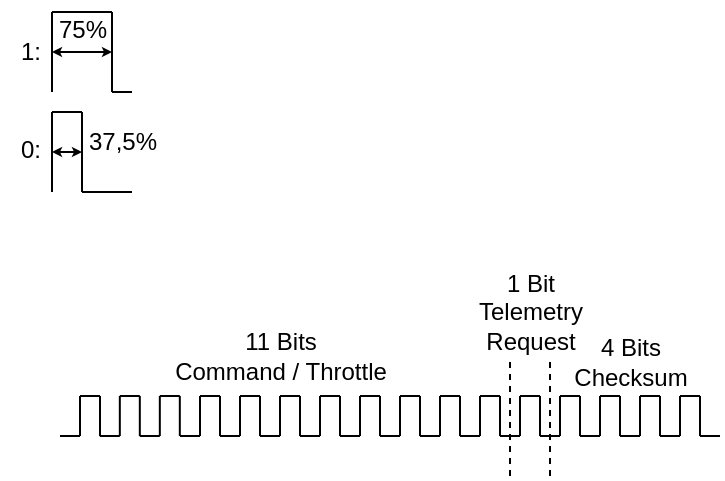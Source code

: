<mxfile version="22.1.18" type="device">
  <diagram name="Seite-1" id="MjS32cdErT_nOe3Wmfs6">
    <mxGraphModel dx="276" dy="145" grid="1" gridSize="10" guides="1" tooltips="1" connect="1" arrows="1" fold="1" page="1" pageScale="1" pageWidth="827" pageHeight="1169" math="0" shadow="0">
      <root>
        <mxCell id="0" />
        <mxCell id="1" parent="0" />
        <mxCell id="pdPbOxNDeSaX1vosYQbB-1" value="" style="endArrow=none;html=1;rounded=0;" edge="1" parent="1">
          <mxGeometry width="50" height="50" relative="1" as="geometry">
            <mxPoint x="80" y="360" as="sourcePoint" />
            <mxPoint x="80" y="320" as="targetPoint" />
          </mxGeometry>
        </mxCell>
        <mxCell id="pdPbOxNDeSaX1vosYQbB-2" value="" style="endArrow=none;html=1;rounded=0;" edge="1" parent="1">
          <mxGeometry width="50" height="50" relative="1" as="geometry">
            <mxPoint x="110" y="320" as="sourcePoint" />
            <mxPoint x="80" y="320" as="targetPoint" />
          </mxGeometry>
        </mxCell>
        <mxCell id="pdPbOxNDeSaX1vosYQbB-3" value="" style="endArrow=none;html=1;rounded=0;" edge="1" parent="1">
          <mxGeometry width="50" height="50" relative="1" as="geometry">
            <mxPoint x="120" y="360" as="sourcePoint" />
            <mxPoint x="110" y="360" as="targetPoint" />
          </mxGeometry>
        </mxCell>
        <mxCell id="pdPbOxNDeSaX1vosYQbB-4" value="" style="endArrow=none;html=1;rounded=0;" edge="1" parent="1">
          <mxGeometry width="50" height="50" relative="1" as="geometry">
            <mxPoint x="110" y="360" as="sourcePoint" />
            <mxPoint x="110" y="320" as="targetPoint" />
          </mxGeometry>
        </mxCell>
        <mxCell id="pdPbOxNDeSaX1vosYQbB-9" value="" style="endArrow=none;html=1;rounded=0;" edge="1" parent="1">
          <mxGeometry width="50" height="50" relative="1" as="geometry">
            <mxPoint x="80" y="410" as="sourcePoint" />
            <mxPoint x="80" y="370" as="targetPoint" />
          </mxGeometry>
        </mxCell>
        <mxCell id="pdPbOxNDeSaX1vosYQbB-10" value="" style="endArrow=none;html=1;rounded=0;" edge="1" parent="1">
          <mxGeometry width="50" height="50" relative="1" as="geometry">
            <mxPoint x="95" y="370" as="sourcePoint" />
            <mxPoint x="80" y="370" as="targetPoint" />
          </mxGeometry>
        </mxCell>
        <mxCell id="pdPbOxNDeSaX1vosYQbB-11" value="" style="endArrow=none;html=1;rounded=0;" edge="1" parent="1">
          <mxGeometry width="50" height="50" relative="1" as="geometry">
            <mxPoint x="120" y="410" as="sourcePoint" />
            <mxPoint x="95" y="410" as="targetPoint" />
          </mxGeometry>
        </mxCell>
        <mxCell id="pdPbOxNDeSaX1vosYQbB-12" value="" style="endArrow=none;html=1;rounded=0;" edge="1" parent="1">
          <mxGeometry width="50" height="50" relative="1" as="geometry">
            <mxPoint x="95" y="410" as="sourcePoint" />
            <mxPoint x="95" y="370" as="targetPoint" />
          </mxGeometry>
        </mxCell>
        <mxCell id="pdPbOxNDeSaX1vosYQbB-19" value="75%" style="text;html=1;align=center;verticalAlign=middle;resizable=0;points=[];autosize=1;strokeColor=none;fillColor=none;" vertex="1" parent="1">
          <mxGeometry x="70" y="314" width="50" height="30" as="geometry" />
        </mxCell>
        <mxCell id="pdPbOxNDeSaX1vosYQbB-18" value="" style="endArrow=classic;startArrow=classic;html=1;rounded=0;startSize=2;endSize=2;" edge="1" parent="1">
          <mxGeometry width="50" height="50" relative="1" as="geometry">
            <mxPoint x="80" y="340" as="sourcePoint" />
            <mxPoint x="110" y="340" as="targetPoint" />
          </mxGeometry>
        </mxCell>
        <mxCell id="pdPbOxNDeSaX1vosYQbB-20" value="37,5%" style="text;html=1;align=center;verticalAlign=middle;resizable=0;points=[];autosize=1;strokeColor=none;fillColor=none;" vertex="1" parent="1">
          <mxGeometry x="90" y="370" width="50" height="30" as="geometry" />
        </mxCell>
        <mxCell id="pdPbOxNDeSaX1vosYQbB-21" value="" style="endArrow=classic;startArrow=classic;html=1;rounded=0;startSize=2;endSize=2;" edge="1" parent="1">
          <mxGeometry width="50" height="50" relative="1" as="geometry">
            <mxPoint x="80" y="390" as="sourcePoint" />
            <mxPoint x="95" y="390" as="targetPoint" />
          </mxGeometry>
        </mxCell>
        <mxCell id="pdPbOxNDeSaX1vosYQbB-41" value="" style="endArrow=none;html=1;rounded=0;" edge="1" parent="1">
          <mxGeometry width="50" height="50" relative="1" as="geometry">
            <mxPoint x="84" y="532" as="sourcePoint" />
            <mxPoint x="94" y="532" as="targetPoint" />
          </mxGeometry>
        </mxCell>
        <mxCell id="pdPbOxNDeSaX1vosYQbB-43" value="" style="endArrow=none;html=1;rounded=0;" edge="1" parent="1">
          <mxGeometry width="50" height="50" relative="1" as="geometry">
            <mxPoint x="94" y="512" as="sourcePoint" />
            <mxPoint x="104" y="512" as="targetPoint" />
          </mxGeometry>
        </mxCell>
        <mxCell id="pdPbOxNDeSaX1vosYQbB-46" value="" style="endArrow=none;html=1;rounded=0;" edge="1" parent="1">
          <mxGeometry width="50" height="50" relative="1" as="geometry">
            <mxPoint x="94" y="532" as="sourcePoint" />
            <mxPoint x="94" y="512" as="targetPoint" />
          </mxGeometry>
        </mxCell>
        <mxCell id="pdPbOxNDeSaX1vosYQbB-47" value="" style="endArrow=none;html=1;rounded=0;" edge="1" parent="1">
          <mxGeometry width="50" height="50" relative="1" as="geometry">
            <mxPoint x="104" y="532" as="sourcePoint" />
            <mxPoint x="104" y="512" as="targetPoint" />
          </mxGeometry>
        </mxCell>
        <mxCell id="pdPbOxNDeSaX1vosYQbB-48" value="" style="endArrow=none;html=1;rounded=0;" edge="1" parent="1">
          <mxGeometry width="50" height="50" relative="1" as="geometry">
            <mxPoint x="103.91" y="532" as="sourcePoint" />
            <mxPoint x="113.91" y="532" as="targetPoint" />
          </mxGeometry>
        </mxCell>
        <mxCell id="pdPbOxNDeSaX1vosYQbB-49" value="" style="endArrow=none;html=1;rounded=0;" edge="1" parent="1">
          <mxGeometry width="50" height="50" relative="1" as="geometry">
            <mxPoint x="113.91" y="512" as="sourcePoint" />
            <mxPoint x="123.91" y="512" as="targetPoint" />
          </mxGeometry>
        </mxCell>
        <mxCell id="pdPbOxNDeSaX1vosYQbB-50" value="" style="endArrow=none;html=1;rounded=0;" edge="1" parent="1">
          <mxGeometry width="50" height="50" relative="1" as="geometry">
            <mxPoint x="113.91" y="532" as="sourcePoint" />
            <mxPoint x="113.91" y="512" as="targetPoint" />
          </mxGeometry>
        </mxCell>
        <mxCell id="pdPbOxNDeSaX1vosYQbB-51" value="" style="endArrow=none;html=1;rounded=0;" edge="1" parent="1">
          <mxGeometry width="50" height="50" relative="1" as="geometry">
            <mxPoint x="123.91" y="532" as="sourcePoint" />
            <mxPoint x="123.91" y="512" as="targetPoint" />
          </mxGeometry>
        </mxCell>
        <mxCell id="pdPbOxNDeSaX1vosYQbB-52" value="" style="endArrow=none;html=1;rounded=0;" edge="1" parent="1">
          <mxGeometry width="50" height="50" relative="1" as="geometry">
            <mxPoint x="123.91" y="532" as="sourcePoint" />
            <mxPoint x="133.91" y="532" as="targetPoint" />
          </mxGeometry>
        </mxCell>
        <mxCell id="pdPbOxNDeSaX1vosYQbB-53" value="" style="endArrow=none;html=1;rounded=0;" edge="1" parent="1">
          <mxGeometry width="50" height="50" relative="1" as="geometry">
            <mxPoint x="133.91" y="512" as="sourcePoint" />
            <mxPoint x="143.91" y="512" as="targetPoint" />
          </mxGeometry>
        </mxCell>
        <mxCell id="pdPbOxNDeSaX1vosYQbB-54" value="" style="endArrow=none;html=1;rounded=0;" edge="1" parent="1">
          <mxGeometry width="50" height="50" relative="1" as="geometry">
            <mxPoint x="133.91" y="532" as="sourcePoint" />
            <mxPoint x="133.91" y="512" as="targetPoint" />
          </mxGeometry>
        </mxCell>
        <mxCell id="pdPbOxNDeSaX1vosYQbB-55" value="" style="endArrow=none;html=1;rounded=0;" edge="1" parent="1">
          <mxGeometry width="50" height="50" relative="1" as="geometry">
            <mxPoint x="143.91" y="532" as="sourcePoint" />
            <mxPoint x="143.91" y="512" as="targetPoint" />
          </mxGeometry>
        </mxCell>
        <mxCell id="pdPbOxNDeSaX1vosYQbB-56" value="" style="endArrow=none;html=1;rounded=0;" edge="1" parent="1">
          <mxGeometry width="50" height="50" relative="1" as="geometry">
            <mxPoint x="144" y="532" as="sourcePoint" />
            <mxPoint x="154" y="532" as="targetPoint" />
          </mxGeometry>
        </mxCell>
        <mxCell id="pdPbOxNDeSaX1vosYQbB-57" value="" style="endArrow=none;html=1;rounded=0;" edge="1" parent="1">
          <mxGeometry width="50" height="50" relative="1" as="geometry">
            <mxPoint x="154" y="512" as="sourcePoint" />
            <mxPoint x="164" y="512" as="targetPoint" />
          </mxGeometry>
        </mxCell>
        <mxCell id="pdPbOxNDeSaX1vosYQbB-58" value="" style="endArrow=none;html=1;rounded=0;" edge="1" parent="1">
          <mxGeometry width="50" height="50" relative="1" as="geometry">
            <mxPoint x="154" y="532" as="sourcePoint" />
            <mxPoint x="154" y="512" as="targetPoint" />
          </mxGeometry>
        </mxCell>
        <mxCell id="pdPbOxNDeSaX1vosYQbB-59" value="" style="endArrow=none;html=1;rounded=0;" edge="1" parent="1">
          <mxGeometry width="50" height="50" relative="1" as="geometry">
            <mxPoint x="164" y="532" as="sourcePoint" />
            <mxPoint x="164" y="512" as="targetPoint" />
          </mxGeometry>
        </mxCell>
        <mxCell id="pdPbOxNDeSaX1vosYQbB-60" value="" style="endArrow=none;html=1;rounded=0;" edge="1" parent="1">
          <mxGeometry width="50" height="50" relative="1" as="geometry">
            <mxPoint x="164" y="532" as="sourcePoint" />
            <mxPoint x="174" y="532" as="targetPoint" />
          </mxGeometry>
        </mxCell>
        <mxCell id="pdPbOxNDeSaX1vosYQbB-61" value="" style="endArrow=none;html=1;rounded=0;" edge="1" parent="1">
          <mxGeometry width="50" height="50" relative="1" as="geometry">
            <mxPoint x="174" y="512" as="sourcePoint" />
            <mxPoint x="184" y="512" as="targetPoint" />
          </mxGeometry>
        </mxCell>
        <mxCell id="pdPbOxNDeSaX1vosYQbB-62" value="" style="endArrow=none;html=1;rounded=0;" edge="1" parent="1">
          <mxGeometry width="50" height="50" relative="1" as="geometry">
            <mxPoint x="174" y="532" as="sourcePoint" />
            <mxPoint x="174" y="512" as="targetPoint" />
          </mxGeometry>
        </mxCell>
        <mxCell id="pdPbOxNDeSaX1vosYQbB-63" value="" style="endArrow=none;html=1;rounded=0;" edge="1" parent="1">
          <mxGeometry width="50" height="50" relative="1" as="geometry">
            <mxPoint x="184" y="532" as="sourcePoint" />
            <mxPoint x="184" y="512" as="targetPoint" />
          </mxGeometry>
        </mxCell>
        <mxCell id="pdPbOxNDeSaX1vosYQbB-64" value="" style="endArrow=none;html=1;rounded=0;" edge="1" parent="1">
          <mxGeometry width="50" height="50" relative="1" as="geometry">
            <mxPoint x="184" y="532" as="sourcePoint" />
            <mxPoint x="194" y="532" as="targetPoint" />
          </mxGeometry>
        </mxCell>
        <mxCell id="pdPbOxNDeSaX1vosYQbB-65" value="" style="endArrow=none;html=1;rounded=0;" edge="1" parent="1">
          <mxGeometry width="50" height="50" relative="1" as="geometry">
            <mxPoint x="194" y="512" as="sourcePoint" />
            <mxPoint x="204" y="512" as="targetPoint" />
          </mxGeometry>
        </mxCell>
        <mxCell id="pdPbOxNDeSaX1vosYQbB-66" value="" style="endArrow=none;html=1;rounded=0;" edge="1" parent="1">
          <mxGeometry width="50" height="50" relative="1" as="geometry">
            <mxPoint x="194" y="532" as="sourcePoint" />
            <mxPoint x="194" y="512" as="targetPoint" />
          </mxGeometry>
        </mxCell>
        <mxCell id="pdPbOxNDeSaX1vosYQbB-67" value="" style="endArrow=none;html=1;rounded=0;" edge="1" parent="1">
          <mxGeometry width="50" height="50" relative="1" as="geometry">
            <mxPoint x="204" y="532" as="sourcePoint" />
            <mxPoint x="204" y="512" as="targetPoint" />
          </mxGeometry>
        </mxCell>
        <mxCell id="pdPbOxNDeSaX1vosYQbB-68" value="" style="endArrow=none;html=1;rounded=0;" edge="1" parent="1">
          <mxGeometry width="50" height="50" relative="1" as="geometry">
            <mxPoint x="204" y="532" as="sourcePoint" />
            <mxPoint x="214" y="532" as="targetPoint" />
          </mxGeometry>
        </mxCell>
        <mxCell id="pdPbOxNDeSaX1vosYQbB-69" value="" style="endArrow=none;html=1;rounded=0;" edge="1" parent="1">
          <mxGeometry width="50" height="50" relative="1" as="geometry">
            <mxPoint x="214" y="512" as="sourcePoint" />
            <mxPoint x="224" y="512" as="targetPoint" />
          </mxGeometry>
        </mxCell>
        <mxCell id="pdPbOxNDeSaX1vosYQbB-70" value="" style="endArrow=none;html=1;rounded=0;" edge="1" parent="1">
          <mxGeometry width="50" height="50" relative="1" as="geometry">
            <mxPoint x="214" y="532" as="sourcePoint" />
            <mxPoint x="214" y="512" as="targetPoint" />
          </mxGeometry>
        </mxCell>
        <mxCell id="pdPbOxNDeSaX1vosYQbB-71" value="" style="endArrow=none;html=1;rounded=0;" edge="1" parent="1">
          <mxGeometry width="50" height="50" relative="1" as="geometry">
            <mxPoint x="224" y="532" as="sourcePoint" />
            <mxPoint x="224" y="512" as="targetPoint" />
          </mxGeometry>
        </mxCell>
        <mxCell id="pdPbOxNDeSaX1vosYQbB-72" value="" style="endArrow=none;html=1;rounded=0;" edge="1" parent="1">
          <mxGeometry width="50" height="50" relative="1" as="geometry">
            <mxPoint x="224" y="532" as="sourcePoint" />
            <mxPoint x="234" y="532" as="targetPoint" />
          </mxGeometry>
        </mxCell>
        <mxCell id="pdPbOxNDeSaX1vosYQbB-73" value="" style="endArrow=none;html=1;rounded=0;" edge="1" parent="1">
          <mxGeometry width="50" height="50" relative="1" as="geometry">
            <mxPoint x="234" y="512" as="sourcePoint" />
            <mxPoint x="244" y="512" as="targetPoint" />
          </mxGeometry>
        </mxCell>
        <mxCell id="pdPbOxNDeSaX1vosYQbB-74" value="" style="endArrow=none;html=1;rounded=0;" edge="1" parent="1">
          <mxGeometry width="50" height="50" relative="1" as="geometry">
            <mxPoint x="234" y="532" as="sourcePoint" />
            <mxPoint x="234" y="512" as="targetPoint" />
          </mxGeometry>
        </mxCell>
        <mxCell id="pdPbOxNDeSaX1vosYQbB-75" value="" style="endArrow=none;html=1;rounded=0;" edge="1" parent="1">
          <mxGeometry width="50" height="50" relative="1" as="geometry">
            <mxPoint x="244" y="532" as="sourcePoint" />
            <mxPoint x="244" y="512" as="targetPoint" />
          </mxGeometry>
        </mxCell>
        <mxCell id="pdPbOxNDeSaX1vosYQbB-76" value="" style="endArrow=none;html=1;rounded=0;" edge="1" parent="1">
          <mxGeometry width="50" height="50" relative="1" as="geometry">
            <mxPoint x="244" y="532" as="sourcePoint" />
            <mxPoint x="254" y="532" as="targetPoint" />
          </mxGeometry>
        </mxCell>
        <mxCell id="pdPbOxNDeSaX1vosYQbB-77" value="" style="endArrow=none;html=1;rounded=0;" edge="1" parent="1">
          <mxGeometry width="50" height="50" relative="1" as="geometry">
            <mxPoint x="254" y="512" as="sourcePoint" />
            <mxPoint x="264" y="512" as="targetPoint" />
          </mxGeometry>
        </mxCell>
        <mxCell id="pdPbOxNDeSaX1vosYQbB-78" value="" style="endArrow=none;html=1;rounded=0;" edge="1" parent="1">
          <mxGeometry width="50" height="50" relative="1" as="geometry">
            <mxPoint x="254" y="532" as="sourcePoint" />
            <mxPoint x="254" y="512" as="targetPoint" />
          </mxGeometry>
        </mxCell>
        <mxCell id="pdPbOxNDeSaX1vosYQbB-79" value="" style="endArrow=none;html=1;rounded=0;" edge="1" parent="1">
          <mxGeometry width="50" height="50" relative="1" as="geometry">
            <mxPoint x="264" y="532" as="sourcePoint" />
            <mxPoint x="264" y="512" as="targetPoint" />
          </mxGeometry>
        </mxCell>
        <mxCell id="pdPbOxNDeSaX1vosYQbB-80" value="" style="endArrow=none;html=1;rounded=0;" edge="1" parent="1">
          <mxGeometry width="50" height="50" relative="1" as="geometry">
            <mxPoint x="264" y="532" as="sourcePoint" />
            <mxPoint x="274" y="532" as="targetPoint" />
          </mxGeometry>
        </mxCell>
        <mxCell id="pdPbOxNDeSaX1vosYQbB-81" value="" style="endArrow=none;html=1;rounded=0;" edge="1" parent="1">
          <mxGeometry width="50" height="50" relative="1" as="geometry">
            <mxPoint x="274" y="512" as="sourcePoint" />
            <mxPoint x="284" y="512" as="targetPoint" />
          </mxGeometry>
        </mxCell>
        <mxCell id="pdPbOxNDeSaX1vosYQbB-82" value="" style="endArrow=none;html=1;rounded=0;" edge="1" parent="1">
          <mxGeometry width="50" height="50" relative="1" as="geometry">
            <mxPoint x="274" y="532" as="sourcePoint" />
            <mxPoint x="274" y="512" as="targetPoint" />
          </mxGeometry>
        </mxCell>
        <mxCell id="pdPbOxNDeSaX1vosYQbB-83" value="" style="endArrow=none;html=1;rounded=0;" edge="1" parent="1">
          <mxGeometry width="50" height="50" relative="1" as="geometry">
            <mxPoint x="284" y="532" as="sourcePoint" />
            <mxPoint x="284" y="512" as="targetPoint" />
          </mxGeometry>
        </mxCell>
        <mxCell id="pdPbOxNDeSaX1vosYQbB-84" value="" style="endArrow=none;html=1;rounded=0;" edge="1" parent="1">
          <mxGeometry width="50" height="50" relative="1" as="geometry">
            <mxPoint x="284" y="532" as="sourcePoint" />
            <mxPoint x="294" y="532" as="targetPoint" />
          </mxGeometry>
        </mxCell>
        <mxCell id="pdPbOxNDeSaX1vosYQbB-85" value="" style="endArrow=none;html=1;rounded=0;" edge="1" parent="1">
          <mxGeometry width="50" height="50" relative="1" as="geometry">
            <mxPoint x="294" y="512" as="sourcePoint" />
            <mxPoint x="304" y="512" as="targetPoint" />
          </mxGeometry>
        </mxCell>
        <mxCell id="pdPbOxNDeSaX1vosYQbB-86" value="" style="endArrow=none;html=1;rounded=0;" edge="1" parent="1">
          <mxGeometry width="50" height="50" relative="1" as="geometry">
            <mxPoint x="294" y="532" as="sourcePoint" />
            <mxPoint x="294" y="512" as="targetPoint" />
          </mxGeometry>
        </mxCell>
        <mxCell id="pdPbOxNDeSaX1vosYQbB-87" value="" style="endArrow=none;html=1;rounded=0;" edge="1" parent="1">
          <mxGeometry width="50" height="50" relative="1" as="geometry">
            <mxPoint x="304" y="532" as="sourcePoint" />
            <mxPoint x="304" y="512" as="targetPoint" />
          </mxGeometry>
        </mxCell>
        <mxCell id="pdPbOxNDeSaX1vosYQbB-88" value="" style="endArrow=none;html=1;rounded=0;" edge="1" parent="1">
          <mxGeometry width="50" height="50" relative="1" as="geometry">
            <mxPoint x="304" y="532" as="sourcePoint" />
            <mxPoint x="314" y="532" as="targetPoint" />
          </mxGeometry>
        </mxCell>
        <mxCell id="pdPbOxNDeSaX1vosYQbB-89" value="" style="endArrow=none;html=1;rounded=0;" edge="1" parent="1">
          <mxGeometry width="50" height="50" relative="1" as="geometry">
            <mxPoint x="314" y="512" as="sourcePoint" />
            <mxPoint x="324" y="512" as="targetPoint" />
          </mxGeometry>
        </mxCell>
        <mxCell id="pdPbOxNDeSaX1vosYQbB-90" value="" style="endArrow=none;html=1;rounded=0;" edge="1" parent="1">
          <mxGeometry width="50" height="50" relative="1" as="geometry">
            <mxPoint x="314" y="532" as="sourcePoint" />
            <mxPoint x="314" y="512" as="targetPoint" />
          </mxGeometry>
        </mxCell>
        <mxCell id="pdPbOxNDeSaX1vosYQbB-91" value="" style="endArrow=none;html=1;rounded=0;" edge="1" parent="1">
          <mxGeometry width="50" height="50" relative="1" as="geometry">
            <mxPoint x="324" y="532" as="sourcePoint" />
            <mxPoint x="324" y="512" as="targetPoint" />
          </mxGeometry>
        </mxCell>
        <mxCell id="pdPbOxNDeSaX1vosYQbB-92" value="" style="endArrow=none;html=1;rounded=0;" edge="1" parent="1">
          <mxGeometry width="50" height="50" relative="1" as="geometry">
            <mxPoint x="324" y="532" as="sourcePoint" />
            <mxPoint x="334" y="532" as="targetPoint" />
          </mxGeometry>
        </mxCell>
        <mxCell id="pdPbOxNDeSaX1vosYQbB-93" value="" style="endArrow=none;html=1;rounded=0;" edge="1" parent="1">
          <mxGeometry width="50" height="50" relative="1" as="geometry">
            <mxPoint x="334" y="512" as="sourcePoint" />
            <mxPoint x="344" y="512" as="targetPoint" />
          </mxGeometry>
        </mxCell>
        <mxCell id="pdPbOxNDeSaX1vosYQbB-94" value="" style="endArrow=none;html=1;rounded=0;" edge="1" parent="1">
          <mxGeometry width="50" height="50" relative="1" as="geometry">
            <mxPoint x="334" y="532" as="sourcePoint" />
            <mxPoint x="334" y="512" as="targetPoint" />
          </mxGeometry>
        </mxCell>
        <mxCell id="pdPbOxNDeSaX1vosYQbB-95" value="" style="endArrow=none;html=1;rounded=0;" edge="1" parent="1">
          <mxGeometry width="50" height="50" relative="1" as="geometry">
            <mxPoint x="344" y="532" as="sourcePoint" />
            <mxPoint x="344" y="512" as="targetPoint" />
          </mxGeometry>
        </mxCell>
        <mxCell id="pdPbOxNDeSaX1vosYQbB-96" value="" style="endArrow=none;html=1;rounded=0;" edge="1" parent="1">
          <mxGeometry width="50" height="50" relative="1" as="geometry">
            <mxPoint x="344" y="532" as="sourcePoint" />
            <mxPoint x="354" y="532" as="targetPoint" />
          </mxGeometry>
        </mxCell>
        <mxCell id="pdPbOxNDeSaX1vosYQbB-97" value="" style="endArrow=none;html=1;rounded=0;" edge="1" parent="1">
          <mxGeometry width="50" height="50" relative="1" as="geometry">
            <mxPoint x="354" y="512" as="sourcePoint" />
            <mxPoint x="364" y="512" as="targetPoint" />
          </mxGeometry>
        </mxCell>
        <mxCell id="pdPbOxNDeSaX1vosYQbB-98" value="" style="endArrow=none;html=1;rounded=0;" edge="1" parent="1">
          <mxGeometry width="50" height="50" relative="1" as="geometry">
            <mxPoint x="354" y="532" as="sourcePoint" />
            <mxPoint x="354" y="512" as="targetPoint" />
          </mxGeometry>
        </mxCell>
        <mxCell id="pdPbOxNDeSaX1vosYQbB-99" value="" style="endArrow=none;html=1;rounded=0;" edge="1" parent="1">
          <mxGeometry width="50" height="50" relative="1" as="geometry">
            <mxPoint x="364" y="532" as="sourcePoint" />
            <mxPoint x="364" y="512" as="targetPoint" />
          </mxGeometry>
        </mxCell>
        <mxCell id="pdPbOxNDeSaX1vosYQbB-100" value="" style="endArrow=none;html=1;rounded=0;" edge="1" parent="1">
          <mxGeometry width="50" height="50" relative="1" as="geometry">
            <mxPoint x="364" y="532" as="sourcePoint" />
            <mxPoint x="374" y="532" as="targetPoint" />
          </mxGeometry>
        </mxCell>
        <mxCell id="pdPbOxNDeSaX1vosYQbB-101" value="" style="endArrow=none;html=1;rounded=0;" edge="1" parent="1">
          <mxGeometry width="50" height="50" relative="1" as="geometry">
            <mxPoint x="374" y="512" as="sourcePoint" />
            <mxPoint x="384" y="512" as="targetPoint" />
          </mxGeometry>
        </mxCell>
        <mxCell id="pdPbOxNDeSaX1vosYQbB-102" value="" style="endArrow=none;html=1;rounded=0;" edge="1" parent="1">
          <mxGeometry width="50" height="50" relative="1" as="geometry">
            <mxPoint x="374" y="532" as="sourcePoint" />
            <mxPoint x="374" y="512" as="targetPoint" />
          </mxGeometry>
        </mxCell>
        <mxCell id="pdPbOxNDeSaX1vosYQbB-103" value="" style="endArrow=none;html=1;rounded=0;" edge="1" parent="1">
          <mxGeometry width="50" height="50" relative="1" as="geometry">
            <mxPoint x="384" y="532" as="sourcePoint" />
            <mxPoint x="384" y="512" as="targetPoint" />
          </mxGeometry>
        </mxCell>
        <mxCell id="pdPbOxNDeSaX1vosYQbB-104" value="" style="endArrow=none;html=1;rounded=0;" edge="1" parent="1">
          <mxGeometry width="50" height="50" relative="1" as="geometry">
            <mxPoint x="384" y="532" as="sourcePoint" />
            <mxPoint x="394" y="532" as="targetPoint" />
          </mxGeometry>
        </mxCell>
        <mxCell id="pdPbOxNDeSaX1vosYQbB-105" value="" style="endArrow=none;html=1;rounded=0;" edge="1" parent="1">
          <mxGeometry width="50" height="50" relative="1" as="geometry">
            <mxPoint x="394" y="512" as="sourcePoint" />
            <mxPoint x="404" y="512" as="targetPoint" />
          </mxGeometry>
        </mxCell>
        <mxCell id="pdPbOxNDeSaX1vosYQbB-106" value="" style="endArrow=none;html=1;rounded=0;" edge="1" parent="1">
          <mxGeometry width="50" height="50" relative="1" as="geometry">
            <mxPoint x="394" y="532" as="sourcePoint" />
            <mxPoint x="394" y="512" as="targetPoint" />
          </mxGeometry>
        </mxCell>
        <mxCell id="pdPbOxNDeSaX1vosYQbB-107" value="" style="endArrow=none;html=1;rounded=0;" edge="1" parent="1">
          <mxGeometry width="50" height="50" relative="1" as="geometry">
            <mxPoint x="404" y="532" as="sourcePoint" />
            <mxPoint x="404" y="512" as="targetPoint" />
          </mxGeometry>
        </mxCell>
        <mxCell id="pdPbOxNDeSaX1vosYQbB-108" value="" style="endArrow=none;html=1;rounded=0;" edge="1" parent="1">
          <mxGeometry width="50" height="50" relative="1" as="geometry">
            <mxPoint x="404" y="532" as="sourcePoint" />
            <mxPoint x="414" y="532" as="targetPoint" />
          </mxGeometry>
        </mxCell>
        <mxCell id="pdPbOxNDeSaX1vosYQbB-109" value="" style="endArrow=none;dashed=1;html=1;rounded=0;" edge="1" parent="1">
          <mxGeometry width="50" height="50" relative="1" as="geometry">
            <mxPoint x="329" y="552" as="sourcePoint" />
            <mxPoint x="329" y="492" as="targetPoint" />
          </mxGeometry>
        </mxCell>
        <mxCell id="pdPbOxNDeSaX1vosYQbB-110" value="" style="endArrow=none;dashed=1;html=1;rounded=0;" edge="1" parent="1">
          <mxGeometry width="50" height="50" relative="1" as="geometry">
            <mxPoint x="309" y="552" as="sourcePoint" />
            <mxPoint x="309" y="492" as="targetPoint" />
          </mxGeometry>
        </mxCell>
        <mxCell id="pdPbOxNDeSaX1vosYQbB-111" value="&lt;div&gt;4 Bits&lt;br&gt;&lt;/div&gt;&lt;div&gt;Checksum&lt;/div&gt;" style="text;html=1;align=center;verticalAlign=middle;resizable=0;points=[];autosize=1;strokeColor=none;fillColor=none;" vertex="1" parent="1">
          <mxGeometry x="334" y="475" width="70" height="40" as="geometry" />
        </mxCell>
        <mxCell id="pdPbOxNDeSaX1vosYQbB-112" value="11 Bits&lt;br&gt;&lt;div&gt;Command / Throttle&lt;/div&gt;" style="text;html=1;align=center;verticalAlign=middle;resizable=0;points=[];autosize=1;strokeColor=none;fillColor=none;" vertex="1" parent="1">
          <mxGeometry x="134" y="472" width="120" height="40" as="geometry" />
        </mxCell>
        <mxCell id="pdPbOxNDeSaX1vosYQbB-113" value="&lt;div&gt;1 Bit&lt;br&gt;&lt;/div&gt;&lt;div&gt;Telemetry&lt;/div&gt;&lt;div&gt;Request&lt;br&gt;&lt;/div&gt;" style="text;html=1;align=center;verticalAlign=middle;resizable=0;points=[];autosize=1;strokeColor=none;fillColor=none;" vertex="1" parent="1">
          <mxGeometry x="284" y="440" width="70" height="60" as="geometry" />
        </mxCell>
        <mxCell id="pdPbOxNDeSaX1vosYQbB-116" value="1:" style="text;html=1;align=center;verticalAlign=middle;resizable=0;points=[];autosize=1;strokeColor=none;fillColor=none;" vertex="1" parent="1">
          <mxGeometry x="54" y="325" width="30" height="30" as="geometry" />
        </mxCell>
        <mxCell id="pdPbOxNDeSaX1vosYQbB-117" value="0:" style="text;html=1;align=center;verticalAlign=middle;resizable=0;points=[];autosize=1;strokeColor=none;fillColor=none;" vertex="1" parent="1">
          <mxGeometry x="54" y="374" width="30" height="30" as="geometry" />
        </mxCell>
      </root>
    </mxGraphModel>
  </diagram>
</mxfile>
